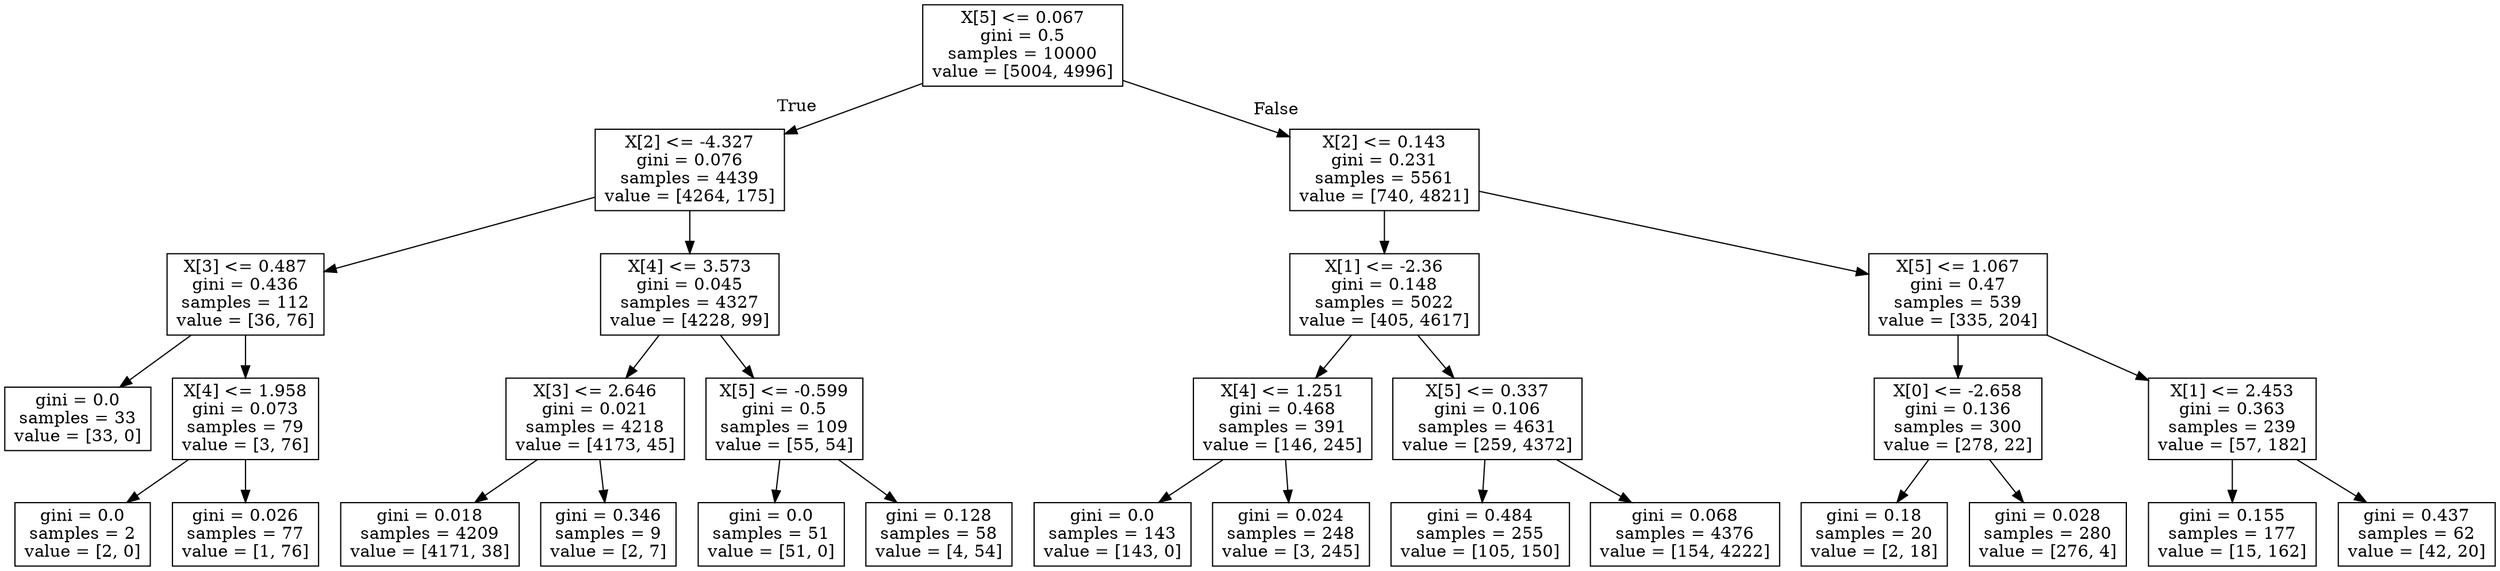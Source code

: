 digraph Tree {
node [shape=box] ;
0 [label="X[5] <= 0.067\ngini = 0.5\nsamples = 10000\nvalue = [5004, 4996]"] ;
1 [label="X[2] <= -4.327\ngini = 0.076\nsamples = 4439\nvalue = [4264, 175]"] ;
0 -> 1 [labeldistance=2.5, labelangle=45, headlabel="True"] ;
2 [label="X[3] <= 0.487\ngini = 0.436\nsamples = 112\nvalue = [36, 76]"] ;
1 -> 2 ;
3 [label="gini = 0.0\nsamples = 33\nvalue = [33, 0]"] ;
2 -> 3 ;
4 [label="X[4] <= 1.958\ngini = 0.073\nsamples = 79\nvalue = [3, 76]"] ;
2 -> 4 ;
5 [label="gini = 0.0\nsamples = 2\nvalue = [2, 0]"] ;
4 -> 5 ;
6 [label="gini = 0.026\nsamples = 77\nvalue = [1, 76]"] ;
4 -> 6 ;
7 [label="X[4] <= 3.573\ngini = 0.045\nsamples = 4327\nvalue = [4228, 99]"] ;
1 -> 7 ;
8 [label="X[3] <= 2.646\ngini = 0.021\nsamples = 4218\nvalue = [4173, 45]"] ;
7 -> 8 ;
9 [label="gini = 0.018\nsamples = 4209\nvalue = [4171, 38]"] ;
8 -> 9 ;
10 [label="gini = 0.346\nsamples = 9\nvalue = [2, 7]"] ;
8 -> 10 ;
11 [label="X[5] <= -0.599\ngini = 0.5\nsamples = 109\nvalue = [55, 54]"] ;
7 -> 11 ;
12 [label="gini = 0.0\nsamples = 51\nvalue = [51, 0]"] ;
11 -> 12 ;
13 [label="gini = 0.128\nsamples = 58\nvalue = [4, 54]"] ;
11 -> 13 ;
14 [label="X[2] <= 0.143\ngini = 0.231\nsamples = 5561\nvalue = [740, 4821]"] ;
0 -> 14 [labeldistance=2.5, labelangle=-45, headlabel="False"] ;
15 [label="X[1] <= -2.36\ngini = 0.148\nsamples = 5022\nvalue = [405, 4617]"] ;
14 -> 15 ;
16 [label="X[4] <= 1.251\ngini = 0.468\nsamples = 391\nvalue = [146, 245]"] ;
15 -> 16 ;
17 [label="gini = 0.0\nsamples = 143\nvalue = [143, 0]"] ;
16 -> 17 ;
18 [label="gini = 0.024\nsamples = 248\nvalue = [3, 245]"] ;
16 -> 18 ;
19 [label="X[5] <= 0.337\ngini = 0.106\nsamples = 4631\nvalue = [259, 4372]"] ;
15 -> 19 ;
20 [label="gini = 0.484\nsamples = 255\nvalue = [105, 150]"] ;
19 -> 20 ;
21 [label="gini = 0.068\nsamples = 4376\nvalue = [154, 4222]"] ;
19 -> 21 ;
22 [label="X[5] <= 1.067\ngini = 0.47\nsamples = 539\nvalue = [335, 204]"] ;
14 -> 22 ;
23 [label="X[0] <= -2.658\ngini = 0.136\nsamples = 300\nvalue = [278, 22]"] ;
22 -> 23 ;
24 [label="gini = 0.18\nsamples = 20\nvalue = [2, 18]"] ;
23 -> 24 ;
25 [label="gini = 0.028\nsamples = 280\nvalue = [276, 4]"] ;
23 -> 25 ;
26 [label="X[1] <= 2.453\ngini = 0.363\nsamples = 239\nvalue = [57, 182]"] ;
22 -> 26 ;
27 [label="gini = 0.155\nsamples = 177\nvalue = [15, 162]"] ;
26 -> 27 ;
28 [label="gini = 0.437\nsamples = 62\nvalue = [42, 20]"] ;
26 -> 28 ;
}